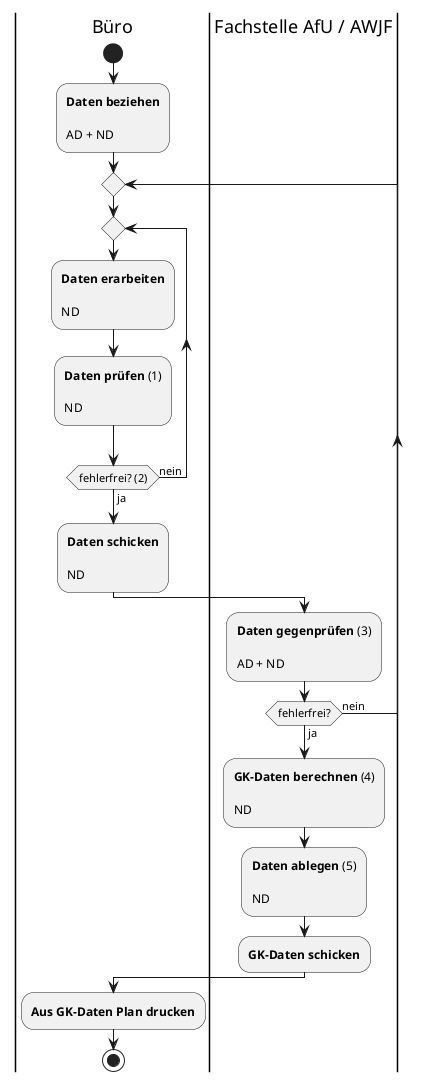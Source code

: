 @startuml

|Büro|

start

:**Daten beziehen**\n\nAD + ND;

repeat

  repeat
  
    :**Daten erarbeiten**\n\nND;
    
    :**Daten prüfen** (1)\n\nND;
  
  repeat while (fehlerfrei? (2)) is (nein) not (ja)
  
  :**Daten schicken**\n\nND;

|Fachstelle AfU / AWJF|

:**Daten gegenprüfen** (3)\n\nAD + ND;

repeat while (fehlerfrei?) is (nein) not (ja)

:**GK-Daten berechnen** (4)\n\nND;

:**Daten ablegen** (5)\n\nND;

:**GK-Daten schicken**;

|Büro|

:**Aus GK-Daten Plan drucken**;

stop

@enduml